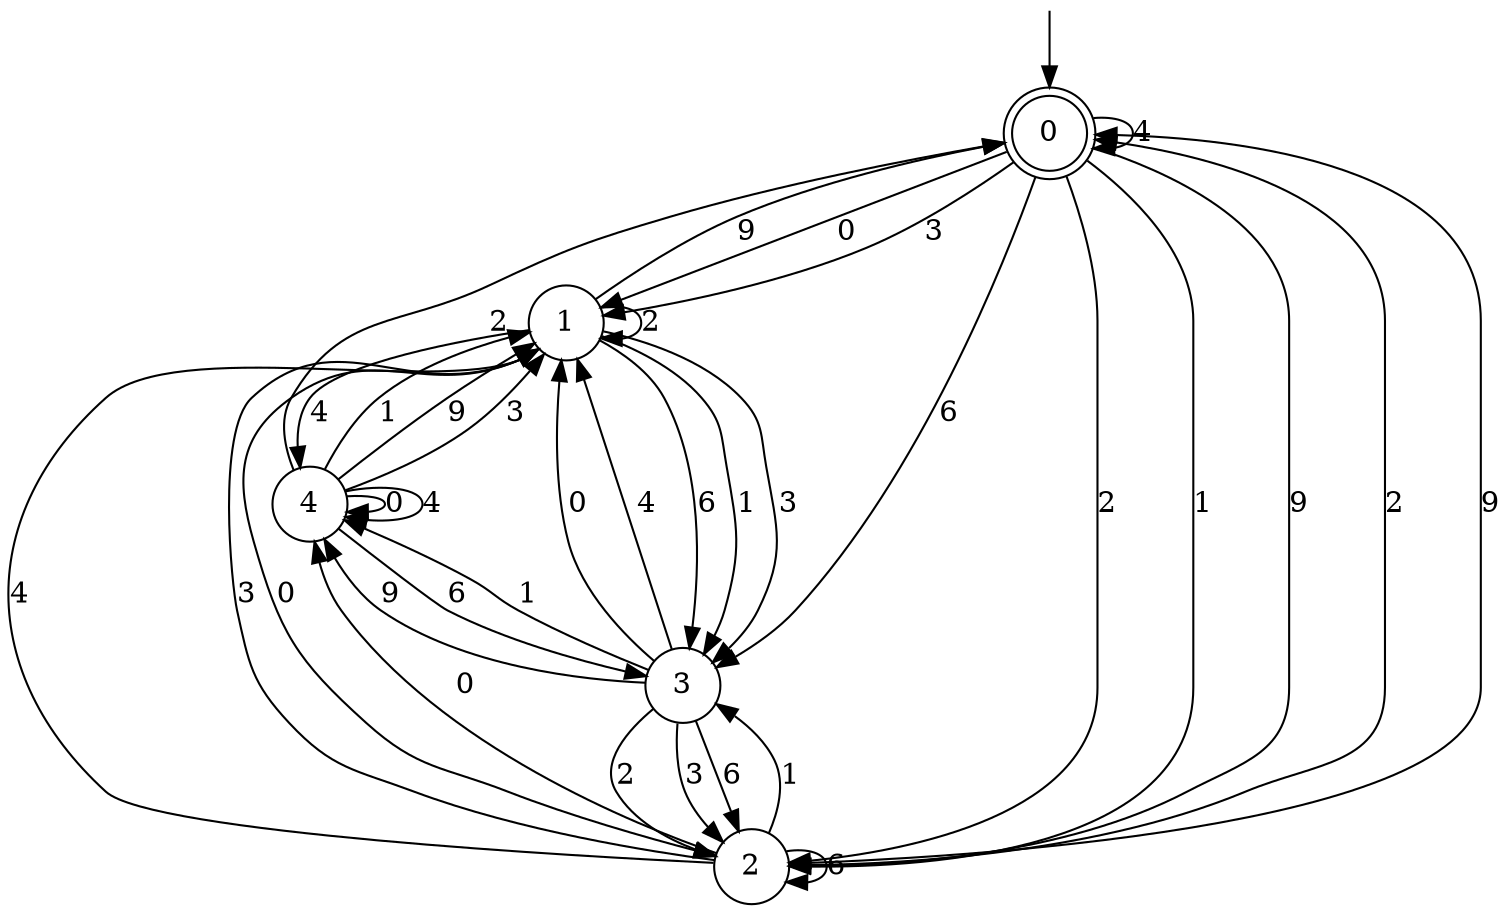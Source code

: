 digraph g {

	s0 [shape="doublecircle" label="0"];
	s1 [shape="circle" label="1"];
	s2 [shape="circle" label="2"];
	s3 [shape="circle" label="3"];
	s4 [shape="circle" label="4"];
	s0 -> s1 [label="0"];
	s0 -> s2 [label="2"];
	s0 -> s3 [label="6"];
	s0 -> s0 [label="4"];
	s0 -> s2 [label="1"];
	s0 -> s2 [label="9"];
	s0 -> s1 [label="3"];
	s1 -> s2 [label="0"];
	s1 -> s1 [label="2"];
	s1 -> s3 [label="6"];
	s1 -> s4 [label="4"];
	s1 -> s3 [label="1"];
	s1 -> s0 [label="9"];
	s1 -> s3 [label="3"];
	s2 -> s4 [label="0"];
	s2 -> s0 [label="2"];
	s2 -> s2 [label="6"];
	s2 -> s1 [label="4"];
	s2 -> s3 [label="1"];
	s2 -> s0 [label="9"];
	s2 -> s1 [label="3"];
	s3 -> s1 [label="0"];
	s3 -> s2 [label="2"];
	s3 -> s2 [label="6"];
	s3 -> s1 [label="4"];
	s3 -> s4 [label="1"];
	s3 -> s4 [label="9"];
	s3 -> s2 [label="3"];
	s4 -> s4 [label="0"];
	s4 -> s0 [label="2"];
	s4 -> s3 [label="6"];
	s4 -> s4 [label="4"];
	s4 -> s1 [label="1"];
	s4 -> s1 [label="9"];
	s4 -> s1 [label="3"];

__start0 [label="" shape="none" width="0" height="0"];
__start0 -> s0;

}
